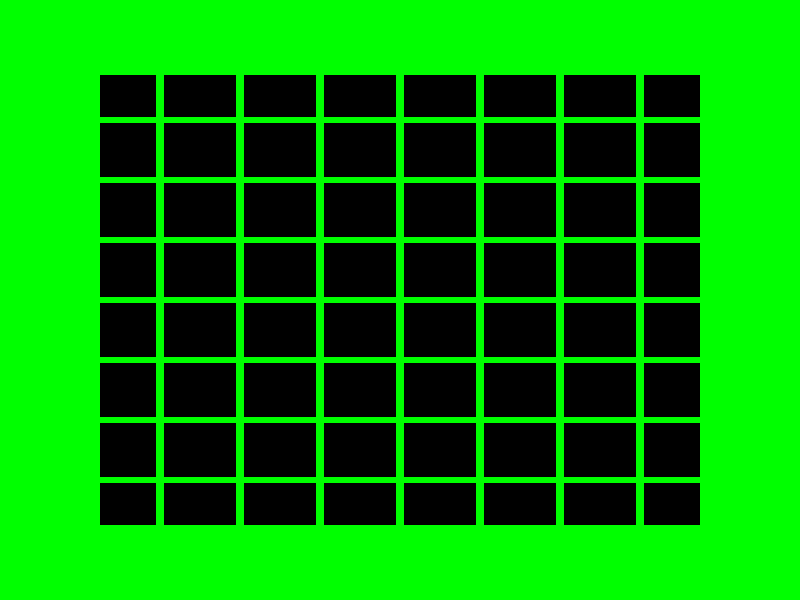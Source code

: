 #include "colors.inc"
//#include "mathdraw.inc"

//#declare fctr = 1;
#declare ev=7.25;
#declare ev2=7;
#declare spread=1;
#declare rad=.05;
#declare dist=50;
#declare min_pos=-5;
#declare max_pos=5;
#declare num_count=dist/spread;
#declare pseudo_push=0.01;
#declare push=5/pow(1*pow(ev,2),0.5);



///*
camera {
 orthographic
 location z*-5*1+x*25*0+y*5*0-z*8*0
// direction z*1
 look_at 0+y*5*0
 right x*10
 up y*10
 
}

#declare light_cube=box{min_pos max_pos scale z*0.2 translate z*-3}

light_source {
 z*-5
  
 color White
 parallel    
// area_light <5, 0, 0>, <0, 0, 5>, 5, 5
// adaptive 1
// jitter
// spotlight
// radius 30.00
// falloff 45.00
// tightness 00
// point_at 0
 shadowless
 projected_through { box{min_pos max_pos scale z*0.2+(x+y) translate z*-3} }
}
//*/

//cylinder{<-spread-0.5,0,0>,<spread+0.5,0,0> rad pigment{color Green} finish{ambient 1}}
//cylinder{<-spread-0.5,0,spread>,<spread+0.5,0,spread> rad pigment{color Green} finish{ambient 1}} 
//cylinder{<0,0,-spread-0.5>,<0,0,spread+0.5> rad pigment{color Green} finish{ambient 1}}
//cylinder{<spread,0,-spread-0.5>,<spread,0,spread+0.5> rad pigment{color Green} finish{ambient 1}} 

#declare cyl=cylinder{<min_pos-0.5,0,0>,<max_pos+0.5,0,0> rad pigment{color Green} finish{ambient 0.1}  }
#declare edge_cyl=cylinder{<0,min_pos-0.5,0>,<0,max_pos+0.5,0> rad*2.5  pigment { color Green*1} finish{ambient 0.8  } }
#declare edge_cyl_highlight=cylinder{
        <0,min_pos-0.5,0>,<0,max_pos+0.5,0> rad*1  
                hollow 
                interior{media{emission y*2 density{function{pow(1-pow(pow(x,2),0.5)*1,100)}}}}  
                pigment { color Green*1 transmit 1.0} scale x*25+z*5 
 //               finish{ambient 0.5 diffuse 0.0 reflection 1.0} 
 }

#declare o_square = union{
        object{cyl rotate y*0 translate z*0}
        object{cyl rotate y*-90 translate x*0}
        object{cyl rotate y*0 translate z*spread}
        object{cyl rotate y*-90 translate x*spread}
}
///*
merge{

        object{edge_cyl rotate z*0 translate x*min_pos }
        object{edge_cyl rotate z*-90 translate y*min_pos }
        object{edge_cyl rotate z*0 translate x*max_pos }
        object{edge_cyl rotate z*-90 translate y*max_pos }

///*
        object{edge_cyl_highlight rotate z*0 translate x*min_pos }
        object{edge_cyl_highlight rotate z*-90 translate y*min_pos }
        object{edge_cyl_highlight rotate z*0 translate x*max_pos }
        object{edge_cyl_highlight rotate z*-90 translate y*max_pos }
//*/
//        scale z*1
//        hollow   
 



}
//*/

#declare ten_by_ten=union{

        #local i=min_pos;
        #while(i<=max_pos)
                object{cyl rotate z*0 translate y*i }
                object{cyl rotate z*-90 translate x*i }
        
                #local i=i+spread;
        #end

}
object{ten_by_ten}
